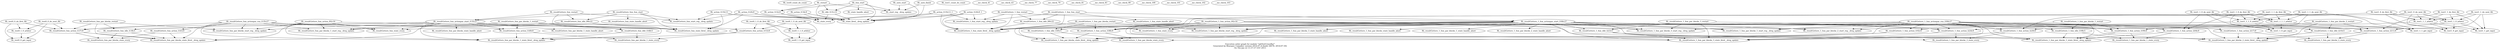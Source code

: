 strict digraph "execution order" {
RL_test0_count_do_count [shape=ellipse];
RL_test0_0_get_input [shape=ellipse];
RL_test0_0_do_first_flit [shape=ellipse];
RL_test0_0_do_next_flit [shape=ellipse];
RL_test0_1_0_arbiter [shape=ellipse];
RL_test0_1_0_get_input [shape=ellipse];
RL_test0_1_0_do_first_flit [shape=ellipse];
RL_test0_1_0_do_next_flit [shape=ellipse];
RL_test0_1_1_0_arbiter [shape=ellipse];
RL_test1_count_do_count [shape=ellipse];
RL_test1_0_get_input [shape=ellipse];
RL_test1_0_do_first_flit [shape=ellipse];
RL_test1_0_do_next_flit [shape=ellipse];
RL_test1_1_get_input [shape=ellipse];
RL_test1_1_do_first_flit [shape=ellipse];
RL_test1_1_do_next_flit [shape=ellipse];
RL_test1_1_0_arbiter [shape=ellipse];
RL_test1_1_1_arbiter [shape=ellipse];
RL_test1_1_0_get_input [shape=ellipse];
RL_test1_1_0_do_first_flit [shape=ellipse];
RL_test1_1_0_do_next_flit [shape=ellipse];
RL_test1_1_1_get_input [shape=ellipse];
RL_test1_1_1_do_first_flit [shape=ellipse];
RL_test1_1_1_do_next_flit [shape=ellipse];
RL_test1_1_1_0_arbiter [shape=ellipse];
RL_test1_1_1_1_arbiter [shape=ellipse];
RL_resultGetters_fsm_start_reg__dreg_update [shape=ellipse];
RL_resultGetters_fsm_state_handle_abort [shape=ellipse];
RL_resultGetters_fsm_state_fired__dreg_update [shape=ellipse];
RL_resultGetters_fsm_state_every [shape=ellipse];
RL_resultGetters_fsm_par_blocks_start_reg__dreg_update [shape=ellipse];
RL_resultGetters_fsm_par_blocks_state_handle_abort [shape=ellipse];
RL_resultGetters_fsm_par_blocks_state_fired__dreg_update [shape=ellipse];
RL_resultGetters_fsm_par_blocks_state_every [shape=ellipse];
RL_resultGetters_fsm_par_blocks_restart [shape=ellipse];
RL_resultGetters_fsm_par_blocks_1_start_reg__dreg_update [shape=ellipse];
RL_resultGetters_fsm_par_blocks_1_state_handle_abort [shape=ellipse];
RL_resultGetters_fsm_par_blocks_1_state_fired__dreg_update [shape=ellipse];
RL_resultGetters_fsm_par_blocks_1_state_every [shape=ellipse];
RL_resultGetters_fsm_par_blocks_1_restart [shape=ellipse];
RL_resultGetters_fsm_restart [shape=ellipse];
RL_resultGetters_fsm_action_l149c9 [shape=ellipse];
RL_resultGetters_fsm_action_l153c9 [shape=ellipse];
RL_resultGetters_fsm_action_l137c9 [shape=ellipse];
RL_resultGetters_fsm_action_l143c9 [shape=ellipse];
RL_resultGetters_fsm_actionpar_start_l135c27 [shape=ellipse];
RL_resultGetters_fsm_action_l92c16 [shape=ellipse];
RL_resultGetters_fsm_actionpar_run_l135c27 [shape=ellipse];
RL_resultGetters_fsm_idle_l90c22 [shape=ellipse];
RL_resultGetters_fsm_idle_l148c5 [shape=ellipse];
RL_resultGetters_fsm_idle_l136c5 [shape=ellipse];
RL_resultGetters_fsm_fsm_start [shape=ellipse];
RL_resultGetters_1_fsm_start_reg__dreg_update [shape=ellipse];
RL_resultGetters_1_fsm_state_handle_abort [shape=ellipse];
RL_resultGetters_1_fsm_state_fired__dreg_update [shape=ellipse];
RL_resultGetters_1_fsm_state_every [shape=ellipse];
RL_resultGetters_1_fsm_par_blocks_start_reg__dreg_update [shape=ellipse];
RL_resultGetters_1_fsm_par_blocks_state_handle_abort [shape=ellipse];
RL_resultGetters_1_fsm_par_blocks_state_fired__dreg_update [shape=ellipse];
RL_resultGetters_1_fsm_par_blocks_state_every [shape=ellipse];
RL_resultGetters_1_fsm_par_blocks_restart [shape=ellipse];
RL_resultGetters_1_fsm_par_blocks_1_start_reg__dreg_update [shape=ellipse];
RL_resultGetters_1_fsm_par_blocks_1_state_handle_abort [shape=ellipse];
RL_resultGetters_1_fsm_par_blocks_1_state_fired__dreg_update [shape=ellipse];
RL_resultGetters_1_fsm_par_blocks_1_state_every [shape=ellipse];
RL_resultGetters_1_fsm_par_blocks_1_restart [shape=ellipse];
RL_resultGetters_1_fsm_par_blocks_2_start_reg__dreg_update [shape=ellipse];
RL_resultGetters_1_fsm_par_blocks_2_state_handle_abort [shape=ellipse];
RL_resultGetters_1_fsm_par_blocks_2_state_fired__dreg_update [shape=ellipse];
RL_resultGetters_1_fsm_par_blocks_2_state_every [shape=ellipse];
RL_resultGetters_1_fsm_par_blocks_2_restart [shape=ellipse];
RL_resultGetters_1_fsm_par_blocks_3_start_reg__dreg_update [shape=ellipse];
RL_resultGetters_1_fsm_par_blocks_3_state_handle_abort [shape=ellipse];
RL_resultGetters_1_fsm_par_blocks_3_state_fired__dreg_update [shape=ellipse];
RL_resultGetters_1_fsm_par_blocks_3_state_every [shape=ellipse];
RL_resultGetters_1_fsm_par_blocks_3_restart [shape=ellipse];
RL_resultGetters_1_fsm_restart [shape=ellipse];
RL_resultGetters_1_fsm_action_l224c9 [shape=ellipse];
RL_resultGetters_1_fsm_action_l229c9 [shape=ellipse];
RL_resultGetters_1_fsm_action_l211c9 [shape=ellipse];
RL_resultGetters_1_fsm_action_l217c9 [shape=ellipse];
RL_resultGetters_1_fsm_action_l199c9 [shape=ellipse];
RL_resultGetters_1_fsm_action_l204c9 [shape=ellipse];
RL_resultGetters_1_fsm_action_l186c9 [shape=ellipse];
RL_resultGetters_1_fsm_action_l192c9 [shape=ellipse];
RL_resultGetters_1_fsm_actionpar_start_l184c27 [shape=ellipse];
RL_resultGetters_1_fsm_action_l92c16 [shape=ellipse];
RL_resultGetters_1_fsm_actionpar_run_l184c27 [shape=ellipse];
RL_resultGetters_1_fsm_idle_l90c22 [shape=ellipse];
RL_resultGetters_1_fsm_idle_l223c5 [shape=ellipse];
RL_resultGetters_1_fsm_idle_l210c5 [shape=ellipse];
RL_resultGetters_1_fsm_idle_l198c5 [shape=ellipse];
RL_resultGetters_1_fsm_idle_l185c5 [shape=ellipse];
RL_resultGetters_1_fsm_fsm_start [shape=ellipse];
RL_start_reg__dreg_update [shape=ellipse];
RL_state_handle_abort [shape=ellipse];
RL_state_fired__dreg_update [shape=ellipse];
RL_state_every [shape=ellipse];
RL_restart [shape=ellipse];
RL_action_l132c9 [shape=ellipse];
RL_action_l119c13 [shape=ellipse];
RL_action_l120c9 [shape=ellipse];
RL_action_l119c13_1 [shape=ellipse];
RL_action_l120c9_1 [shape=ellipse];
RL_action_l134c9 [shape=ellipse];
RL_idle_l131c15 [shape=ellipse];
RL_fsm_start [shape=ellipse];
RL_auto_start [shape=ellipse];
RL_auto_finish [shape=ellipse];
__me_check_41 [shape=ellipse];
__me_check_43 [shape=ellipse];
__me_check_77 [shape=ellipse];
__me_check_79 [shape=ellipse];
__me_check_81 [shape=ellipse];
__me_check_83 [shape=ellipse];
__me_check_99 [shape=ellipse];
__me_check_100 [shape=ellipse];
__me_check_101 [shape=ellipse];
__me_check_102 [shape=ellipse];
__me_check_103 [shape=ellipse];
RL_resultGetters_fsm_actionpar_start_l135c27->RL_resultGetters_fsm_action_l149c9;
RL_resultGetters_fsm_par_blocks_1_restart->RL_resultGetters_fsm_action_l149c9;
RL_resultGetters_fsm_actionpar_run_l135c27->RL_resultGetters_fsm_action_l149c9;
RL_test0_1_0_do_first_flit->RL_resultGetters_fsm_action_l153c9;
RL_test0_1_0_do_next_flit->RL_resultGetters_fsm_action_l153c9;
RL_resultGetters_fsm_actionpar_run_l135c27->RL_resultGetters_fsm_action_l153c9;
RL_resultGetters_fsm_actionpar_start_l135c27->RL_resultGetters_fsm_action_l137c9;
RL_test0_0_do_first_flit->RL_resultGetters_fsm_action_l137c9;
RL_test0_0_do_next_flit->RL_resultGetters_fsm_action_l137c9;
RL_resultGetters_fsm_par_blocks_restart->RL_resultGetters_fsm_action_l137c9;
RL_resultGetters_fsm_actionpar_run_l135c27->RL_resultGetters_fsm_action_l137c9;
RL_resultGetters_fsm_actionpar_run_l135c27->RL_resultGetters_fsm_action_l143c9;
RL_resultGetters_fsm_restart->RL_resultGetters_fsm_actionpar_start_l135c27;
RL_resultGetters_fsm_fsm_start->RL_resultGetters_fsm_actionpar_start_l135c27;
RL_resultGetters_1_fsm_actionpar_start_l184c27->RL_resultGetters_1_fsm_action_l224c9;
RL_test1_1_1_arbiter->RL_resultGetters_1_fsm_action_l224c9;
RL_resultGetters_1_fsm_par_blocks_3_restart->RL_resultGetters_1_fsm_action_l224c9;
RL_resultGetters_1_fsm_actionpar_run_l184c27->RL_resultGetters_1_fsm_action_l224c9;
RL_test1_1_1_do_first_flit->RL_resultGetters_1_fsm_action_l229c9;
RL_test1_1_1_do_next_flit->RL_resultGetters_1_fsm_action_l229c9;
RL_resultGetters_1_fsm_actionpar_run_l184c27->RL_resultGetters_1_fsm_action_l229c9;
RL_resultGetters_1_fsm_actionpar_start_l184c27->RL_resultGetters_1_fsm_action_l211c9;
RL_test1_1_do_first_flit->RL_resultGetters_1_fsm_action_l211c9;
RL_test1_1_do_next_flit->RL_resultGetters_1_fsm_action_l211c9;
RL_resultGetters_1_fsm_par_blocks_2_restart->RL_resultGetters_1_fsm_action_l211c9;
RL_resultGetters_1_fsm_actionpar_run_l184c27->RL_resultGetters_1_fsm_action_l211c9;
RL_resultGetters_1_fsm_actionpar_run_l184c27->RL_resultGetters_1_fsm_action_l217c9;
RL_resultGetters_1_fsm_actionpar_start_l184c27->RL_resultGetters_1_fsm_action_l199c9;
RL_test1_1_0_arbiter->RL_resultGetters_1_fsm_action_l199c9;
RL_resultGetters_1_fsm_par_blocks_1_restart->RL_resultGetters_1_fsm_action_l199c9;
RL_resultGetters_1_fsm_actionpar_run_l184c27->RL_resultGetters_1_fsm_action_l199c9;
RL_test1_1_0_do_first_flit->RL_resultGetters_1_fsm_action_l204c9;
RL_test1_1_0_do_next_flit->RL_resultGetters_1_fsm_action_l204c9;
RL_resultGetters_1_fsm_actionpar_run_l184c27->RL_resultGetters_1_fsm_action_l204c9;
RL_resultGetters_1_fsm_actionpar_start_l184c27->RL_resultGetters_1_fsm_action_l186c9;
RL_test1_0_do_first_flit->RL_resultGetters_1_fsm_action_l186c9;
RL_test1_0_do_next_flit->RL_resultGetters_1_fsm_action_l186c9;
RL_resultGetters_1_fsm_par_blocks_restart->RL_resultGetters_1_fsm_action_l186c9;
RL_resultGetters_1_fsm_actionpar_run_l184c27->RL_resultGetters_1_fsm_action_l186c9;
RL_test1_1_1_0_arbiter->RL_resultGetters_1_fsm_action_l192c9;
RL_resultGetters_1_fsm_actionpar_run_l184c27->RL_resultGetters_1_fsm_action_l192c9;
RL_resultGetters_1_fsm_restart->RL_resultGetters_1_fsm_actionpar_start_l184c27;
RL_resultGetters_1_fsm_fsm_start->RL_resultGetters_1_fsm_actionpar_start_l184c27;
RL_restart->RL_action_l132c9;
RL_fsm_start->RL_action_l132c9;
RL_test0_0_do_first_flit->RL_test0_0_get_input;
RL_test0_0_do_next_flit->RL_test0_0_get_input;
RL_test0_1_0_arbiter->RL_test0_0_get_input;
RL_test0_0_do_first_flit->RL_test0_1_0_arbiter;
RL_test0_0_do_next_flit->RL_test0_1_0_arbiter;
RL_test0_1_0_do_first_flit->RL_test0_1_0_get_input;
RL_test0_1_0_do_next_flit->RL_test0_1_0_get_input;
RL_test0_1_1_0_arbiter->RL_test0_1_0_get_input;
RL_test0_1_0_do_first_flit->RL_test0_1_1_0_arbiter;
RL_test0_1_0_do_next_flit->RL_test0_1_1_0_arbiter;
RL_test1_0_do_first_flit->RL_test1_0_get_input;
RL_test1_0_do_next_flit->RL_test1_0_get_input;
RL_test1_1_0_arbiter->RL_test1_0_get_input;
RL_test1_1_1_arbiter->RL_test1_0_get_input;
RL_test1_1_do_first_flit->RL_test1_1_get_input;
RL_test1_1_do_next_flit->RL_test1_1_get_input;
RL_test1_1_0_arbiter->RL_test1_1_get_input;
RL_test1_1_1_arbiter->RL_test1_1_get_input;
RL_test1_0_do_first_flit->RL_test1_1_0_arbiter;
RL_test1_0_do_next_flit->RL_test1_1_0_arbiter;
RL_test1_1_do_first_flit->RL_test1_1_0_arbiter;
RL_test1_1_do_next_flit->RL_test1_1_0_arbiter;
RL_test1_0_do_first_flit->RL_test1_1_1_arbiter;
RL_test1_0_do_next_flit->RL_test1_1_1_arbiter;
RL_test1_1_do_first_flit->RL_test1_1_1_arbiter;
RL_test1_1_do_next_flit->RL_test1_1_1_arbiter;
RL_test1_1_0_do_first_flit->RL_test1_1_0_get_input;
RL_test1_1_0_do_next_flit->RL_test1_1_0_get_input;
RL_test1_1_1_0_arbiter->RL_test1_1_0_get_input;
RL_test1_1_1_1_arbiter->RL_test1_1_0_get_input;
RL_test1_1_1_do_first_flit->RL_test1_1_1_get_input;
RL_test1_1_1_do_next_flit->RL_test1_1_1_get_input;
RL_test1_1_1_0_arbiter->RL_test1_1_1_get_input;
RL_test1_1_1_1_arbiter->RL_test1_1_1_get_input;
RL_test1_1_0_do_first_flit->RL_test1_1_1_0_arbiter;
RL_test1_1_0_do_next_flit->RL_test1_1_1_0_arbiter;
RL_test1_1_1_do_first_flit->RL_test1_1_1_0_arbiter;
RL_test1_1_1_do_next_flit->RL_test1_1_1_0_arbiter;
RL_test1_1_0_do_first_flit->RL_test1_1_1_1_arbiter;
RL_test1_1_0_do_next_flit->RL_test1_1_1_1_arbiter;
RL_test1_1_1_do_first_flit->RL_test1_1_1_1_arbiter;
RL_test1_1_1_do_next_flit->RL_test1_1_1_1_arbiter;
RL_action_l119c13->RL_resultGetters_fsm_start_reg__dreg_update;
RL_action_l120c9->RL_resultGetters_fsm_start_reg__dreg_update;
RL_resultGetters_fsm_restart->RL_resultGetters_fsm_start_reg__dreg_update;
RL_resultGetters_fsm_fsm_start->RL_resultGetters_fsm_start_reg__dreg_update;
RL_resultGetters_fsm_fsm_start->RL_resultGetters_fsm_state_handle_abort;
RL_resultGetters_fsm_actionpar_start_l135c27->RL_resultGetters_fsm_state_fired__dreg_update;
RL_resultGetters_fsm_action_l92c16->RL_resultGetters_fsm_state_fired__dreg_update;
RL_action_l119c13->RL_resultGetters_fsm_state_fired__dreg_update;
RL_action_l120c9->RL_resultGetters_fsm_state_fired__dreg_update;
RL_resultGetters_fsm_restart->RL_resultGetters_fsm_state_fired__dreg_update;
RL_resultGetters_fsm_actionpar_run_l135c27->RL_resultGetters_fsm_state_fired__dreg_update;
RL_resultGetters_fsm_idle_l90c22->RL_resultGetters_fsm_state_fired__dreg_update;
RL_resultGetters_fsm_fsm_start->RL_resultGetters_fsm_state_fired__dreg_update;
RL_resultGetters_fsm_actionpar_start_l135c27->RL_resultGetters_fsm_state_every;
RL_resultGetters_fsm_action_l92c16->RL_resultGetters_fsm_state_every;
RL_resultGetters_fsm_actionpar_run_l135c27->RL_resultGetters_fsm_state_every;
RL_resultGetters_fsm_idle_l90c22->RL_resultGetters_fsm_state_every;
RL_resultGetters_fsm_actionpar_start_l135c27->RL_resultGetters_fsm_par_blocks_start_reg__dreg_update;
RL_resultGetters_fsm_action_l92c16->RL_resultGetters_fsm_par_blocks_start_reg__dreg_update;
RL_resultGetters_fsm_par_blocks_restart->RL_resultGetters_fsm_par_blocks_start_reg__dreg_update;
RL_resultGetters_fsm_actionpar_run_l135c27->RL_resultGetters_fsm_par_blocks_start_reg__dreg_update;
RL_resultGetters_fsm_actionpar_start_l135c27->RL_resultGetters_fsm_par_blocks_state_handle_abort;
RL_resultGetters_fsm_action_l137c9->RL_resultGetters_fsm_par_blocks_state_fired__dreg_update;
RL_resultGetters_fsm_action_l143c9->RL_resultGetters_fsm_par_blocks_state_fired__dreg_update;
RL_resultGetters_fsm_actionpar_start_l135c27->RL_resultGetters_fsm_par_blocks_state_fired__dreg_update;
RL_resultGetters_fsm_action_l92c16->RL_resultGetters_fsm_par_blocks_state_fired__dreg_update;
RL_resultGetters_fsm_par_blocks_restart->RL_resultGetters_fsm_par_blocks_state_fired__dreg_update;
RL_resultGetters_fsm_actionpar_run_l135c27->RL_resultGetters_fsm_par_blocks_state_fired__dreg_update;
RL_resultGetters_fsm_idle_l136c5->RL_resultGetters_fsm_par_blocks_state_fired__dreg_update;
RL_resultGetters_fsm_action_l137c9->RL_resultGetters_fsm_par_blocks_state_every;
RL_resultGetters_fsm_action_l143c9->RL_resultGetters_fsm_par_blocks_state_every;
RL_resultGetters_fsm_idle_l136c5->RL_resultGetters_fsm_par_blocks_state_every;
RL_resultGetters_fsm_actionpar_start_l135c27->RL_resultGetters_fsm_par_blocks_1_start_reg__dreg_update;
RL_resultGetters_fsm_action_l92c16->RL_resultGetters_fsm_par_blocks_1_start_reg__dreg_update;
RL_resultGetters_fsm_par_blocks_1_restart->RL_resultGetters_fsm_par_blocks_1_start_reg__dreg_update;
RL_resultGetters_fsm_actionpar_run_l135c27->RL_resultGetters_fsm_par_blocks_1_start_reg__dreg_update;
RL_resultGetters_fsm_actionpar_start_l135c27->RL_resultGetters_fsm_par_blocks_1_state_handle_abort;
RL_resultGetters_fsm_action_l149c9->RL_resultGetters_fsm_par_blocks_1_state_fired__dreg_update;
RL_resultGetters_fsm_action_l153c9->RL_resultGetters_fsm_par_blocks_1_state_fired__dreg_update;
RL_resultGetters_fsm_actionpar_start_l135c27->RL_resultGetters_fsm_par_blocks_1_state_fired__dreg_update;
RL_resultGetters_fsm_action_l92c16->RL_resultGetters_fsm_par_blocks_1_state_fired__dreg_update;
RL_resultGetters_fsm_par_blocks_1_restart->RL_resultGetters_fsm_par_blocks_1_state_fired__dreg_update;
RL_resultGetters_fsm_actionpar_run_l135c27->RL_resultGetters_fsm_par_blocks_1_state_fired__dreg_update;
RL_resultGetters_fsm_idle_l148c5->RL_resultGetters_fsm_par_blocks_1_state_fired__dreg_update;
RL_resultGetters_fsm_action_l149c9->RL_resultGetters_fsm_par_blocks_1_state_every;
RL_resultGetters_fsm_action_l153c9->RL_resultGetters_fsm_par_blocks_1_state_every;
RL_resultGetters_fsm_idle_l148c5->RL_resultGetters_fsm_par_blocks_1_state_every;
RL_resultGetters_fsm_restart->RL_resultGetters_fsm_idle_l90c22;
RL_resultGetters_fsm_fsm_start->RL_resultGetters_fsm_idle_l90c22;
RL_resultGetters_fsm_actionpar_start_l135c27->RL_resultGetters_fsm_idle_l148c5;
RL_resultGetters_fsm_par_blocks_1_restart->RL_resultGetters_fsm_idle_l148c5;
RL_resultGetters_fsm_actionpar_start_l135c27->RL_resultGetters_fsm_idle_l136c5;
RL_resultGetters_fsm_par_blocks_restart->RL_resultGetters_fsm_idle_l136c5;
RL_action_l119c13_1->RL_resultGetters_1_fsm_start_reg__dreg_update;
RL_action_l120c9_1->RL_resultGetters_1_fsm_start_reg__dreg_update;
RL_resultGetters_1_fsm_restart->RL_resultGetters_1_fsm_start_reg__dreg_update;
RL_resultGetters_1_fsm_fsm_start->RL_resultGetters_1_fsm_start_reg__dreg_update;
RL_resultGetters_1_fsm_fsm_start->RL_resultGetters_1_fsm_state_handle_abort;
RL_resultGetters_1_fsm_actionpar_start_l184c27->RL_resultGetters_1_fsm_state_fired__dreg_update;
RL_resultGetters_1_fsm_action_l92c16->RL_resultGetters_1_fsm_state_fired__dreg_update;
RL_action_l119c13_1->RL_resultGetters_1_fsm_state_fired__dreg_update;
RL_action_l120c9_1->RL_resultGetters_1_fsm_state_fired__dreg_update;
RL_resultGetters_1_fsm_restart->RL_resultGetters_1_fsm_state_fired__dreg_update;
RL_resultGetters_1_fsm_actionpar_run_l184c27->RL_resultGetters_1_fsm_state_fired__dreg_update;
RL_resultGetters_1_fsm_idle_l90c22->RL_resultGetters_1_fsm_state_fired__dreg_update;
RL_resultGetters_1_fsm_fsm_start->RL_resultGetters_1_fsm_state_fired__dreg_update;
RL_resultGetters_1_fsm_actionpar_start_l184c27->RL_resultGetters_1_fsm_state_every;
RL_resultGetters_1_fsm_action_l92c16->RL_resultGetters_1_fsm_state_every;
RL_resultGetters_1_fsm_actionpar_run_l184c27->RL_resultGetters_1_fsm_state_every;
RL_resultGetters_1_fsm_idle_l90c22->RL_resultGetters_1_fsm_state_every;
RL_resultGetters_1_fsm_actionpar_start_l184c27->RL_resultGetters_1_fsm_par_blocks_start_reg__dreg_update;
RL_resultGetters_1_fsm_action_l92c16->RL_resultGetters_1_fsm_par_blocks_start_reg__dreg_update;
RL_resultGetters_1_fsm_par_blocks_restart->RL_resultGetters_1_fsm_par_blocks_start_reg__dreg_update;
RL_resultGetters_1_fsm_actionpar_run_l184c27->RL_resultGetters_1_fsm_par_blocks_start_reg__dreg_update;
RL_resultGetters_1_fsm_actionpar_start_l184c27->RL_resultGetters_1_fsm_par_blocks_state_handle_abort;
RL_resultGetters_1_fsm_action_l186c9->RL_resultGetters_1_fsm_par_blocks_state_fired__dreg_update;
RL_resultGetters_1_fsm_action_l192c9->RL_resultGetters_1_fsm_par_blocks_state_fired__dreg_update;
RL_resultGetters_1_fsm_actionpar_start_l184c27->RL_resultGetters_1_fsm_par_blocks_state_fired__dreg_update;
RL_resultGetters_1_fsm_action_l92c16->RL_resultGetters_1_fsm_par_blocks_state_fired__dreg_update;
RL_resultGetters_1_fsm_par_blocks_restart->RL_resultGetters_1_fsm_par_blocks_state_fired__dreg_update;
RL_resultGetters_1_fsm_actionpar_run_l184c27->RL_resultGetters_1_fsm_par_blocks_state_fired__dreg_update;
RL_resultGetters_1_fsm_idle_l185c5->RL_resultGetters_1_fsm_par_blocks_state_fired__dreg_update;
RL_resultGetters_1_fsm_action_l186c9->RL_resultGetters_1_fsm_par_blocks_state_every;
RL_resultGetters_1_fsm_action_l192c9->RL_resultGetters_1_fsm_par_blocks_state_every;
RL_resultGetters_1_fsm_idle_l185c5->RL_resultGetters_1_fsm_par_blocks_state_every;
RL_resultGetters_1_fsm_actionpar_start_l184c27->RL_resultGetters_1_fsm_par_blocks_1_start_reg__dreg_update;
RL_resultGetters_1_fsm_action_l92c16->RL_resultGetters_1_fsm_par_blocks_1_start_reg__dreg_update;
RL_resultGetters_1_fsm_par_blocks_1_restart->RL_resultGetters_1_fsm_par_blocks_1_start_reg__dreg_update;
RL_resultGetters_1_fsm_actionpar_run_l184c27->RL_resultGetters_1_fsm_par_blocks_1_start_reg__dreg_update;
RL_resultGetters_1_fsm_actionpar_start_l184c27->RL_resultGetters_1_fsm_par_blocks_1_state_handle_abort;
RL_resultGetters_1_fsm_action_l199c9->RL_resultGetters_1_fsm_par_blocks_1_state_fired__dreg_update;
RL_resultGetters_1_fsm_action_l204c9->RL_resultGetters_1_fsm_par_blocks_1_state_fired__dreg_update;
RL_resultGetters_1_fsm_actionpar_start_l184c27->RL_resultGetters_1_fsm_par_blocks_1_state_fired__dreg_update;
RL_resultGetters_1_fsm_action_l92c16->RL_resultGetters_1_fsm_par_blocks_1_state_fired__dreg_update;
RL_resultGetters_1_fsm_par_blocks_1_restart->RL_resultGetters_1_fsm_par_blocks_1_state_fired__dreg_update;
RL_resultGetters_1_fsm_actionpar_run_l184c27->RL_resultGetters_1_fsm_par_blocks_1_state_fired__dreg_update;
RL_resultGetters_1_fsm_idle_l198c5->RL_resultGetters_1_fsm_par_blocks_1_state_fired__dreg_update;
RL_resultGetters_1_fsm_action_l199c9->RL_resultGetters_1_fsm_par_blocks_1_state_every;
RL_resultGetters_1_fsm_action_l204c9->RL_resultGetters_1_fsm_par_blocks_1_state_every;
RL_resultGetters_1_fsm_idle_l198c5->RL_resultGetters_1_fsm_par_blocks_1_state_every;
RL_resultGetters_1_fsm_actionpar_start_l184c27->RL_resultGetters_1_fsm_par_blocks_2_start_reg__dreg_update;
RL_resultGetters_1_fsm_action_l92c16->RL_resultGetters_1_fsm_par_blocks_2_start_reg__dreg_update;
RL_resultGetters_1_fsm_par_blocks_2_restart->RL_resultGetters_1_fsm_par_blocks_2_start_reg__dreg_update;
RL_resultGetters_1_fsm_actionpar_run_l184c27->RL_resultGetters_1_fsm_par_blocks_2_start_reg__dreg_update;
RL_resultGetters_1_fsm_actionpar_start_l184c27->RL_resultGetters_1_fsm_par_blocks_2_state_handle_abort;
RL_resultGetters_1_fsm_action_l211c9->RL_resultGetters_1_fsm_par_blocks_2_state_fired__dreg_update;
RL_resultGetters_1_fsm_action_l217c9->RL_resultGetters_1_fsm_par_blocks_2_state_fired__dreg_update;
RL_resultGetters_1_fsm_actionpar_start_l184c27->RL_resultGetters_1_fsm_par_blocks_2_state_fired__dreg_update;
RL_resultGetters_1_fsm_action_l92c16->RL_resultGetters_1_fsm_par_blocks_2_state_fired__dreg_update;
RL_resultGetters_1_fsm_par_blocks_2_restart->RL_resultGetters_1_fsm_par_blocks_2_state_fired__dreg_update;
RL_resultGetters_1_fsm_actionpar_run_l184c27->RL_resultGetters_1_fsm_par_blocks_2_state_fired__dreg_update;
RL_resultGetters_1_fsm_idle_l210c5->RL_resultGetters_1_fsm_par_blocks_2_state_fired__dreg_update;
RL_resultGetters_1_fsm_action_l211c9->RL_resultGetters_1_fsm_par_blocks_2_state_every;
RL_resultGetters_1_fsm_action_l217c9->RL_resultGetters_1_fsm_par_blocks_2_state_every;
RL_resultGetters_1_fsm_idle_l210c5->RL_resultGetters_1_fsm_par_blocks_2_state_every;
RL_resultGetters_1_fsm_actionpar_start_l184c27->RL_resultGetters_1_fsm_par_blocks_3_start_reg__dreg_update;
RL_resultGetters_1_fsm_action_l92c16->RL_resultGetters_1_fsm_par_blocks_3_start_reg__dreg_update;
RL_resultGetters_1_fsm_par_blocks_3_restart->RL_resultGetters_1_fsm_par_blocks_3_start_reg__dreg_update;
RL_resultGetters_1_fsm_actionpar_run_l184c27->RL_resultGetters_1_fsm_par_blocks_3_start_reg__dreg_update;
RL_resultGetters_1_fsm_actionpar_start_l184c27->RL_resultGetters_1_fsm_par_blocks_3_state_handle_abort;
RL_resultGetters_1_fsm_action_l224c9->RL_resultGetters_1_fsm_par_blocks_3_state_fired__dreg_update;
RL_resultGetters_1_fsm_action_l229c9->RL_resultGetters_1_fsm_par_blocks_3_state_fired__dreg_update;
RL_resultGetters_1_fsm_actionpar_start_l184c27->RL_resultGetters_1_fsm_par_blocks_3_state_fired__dreg_update;
RL_resultGetters_1_fsm_action_l92c16->RL_resultGetters_1_fsm_par_blocks_3_state_fired__dreg_update;
RL_resultGetters_1_fsm_par_blocks_3_restart->RL_resultGetters_1_fsm_par_blocks_3_state_fired__dreg_update;
RL_resultGetters_1_fsm_actionpar_run_l184c27->RL_resultGetters_1_fsm_par_blocks_3_state_fired__dreg_update;
RL_resultGetters_1_fsm_idle_l223c5->RL_resultGetters_1_fsm_par_blocks_3_state_fired__dreg_update;
RL_resultGetters_1_fsm_action_l224c9->RL_resultGetters_1_fsm_par_blocks_3_state_every;
RL_resultGetters_1_fsm_action_l229c9->RL_resultGetters_1_fsm_par_blocks_3_state_every;
RL_resultGetters_1_fsm_idle_l223c5->RL_resultGetters_1_fsm_par_blocks_3_state_every;
RL_resultGetters_1_fsm_restart->RL_resultGetters_1_fsm_idle_l90c22;
RL_resultGetters_1_fsm_fsm_start->RL_resultGetters_1_fsm_idle_l90c22;
RL_resultGetters_1_fsm_actionpar_start_l184c27->RL_resultGetters_1_fsm_idle_l223c5;
RL_resultGetters_1_fsm_par_blocks_3_restart->RL_resultGetters_1_fsm_idle_l223c5;
RL_resultGetters_1_fsm_actionpar_start_l184c27->RL_resultGetters_1_fsm_idle_l210c5;
RL_resultGetters_1_fsm_par_blocks_2_restart->RL_resultGetters_1_fsm_idle_l210c5;
RL_resultGetters_1_fsm_actionpar_start_l184c27->RL_resultGetters_1_fsm_idle_l198c5;
RL_resultGetters_1_fsm_par_blocks_1_restart->RL_resultGetters_1_fsm_idle_l198c5;
RL_resultGetters_1_fsm_actionpar_start_l184c27->RL_resultGetters_1_fsm_idle_l185c5;
RL_resultGetters_1_fsm_par_blocks_restart->RL_resultGetters_1_fsm_idle_l185c5;
RL_restart->RL_start_reg__dreg_update;
RL_fsm_start->RL_start_reg__dreg_update;
RL_auto_start->RL_start_reg__dreg_update;
RL_auto_finish->RL_start_reg__dreg_update;
RL_fsm_start->RL_state_handle_abort;
RL_action_l132c9->RL_state_fired__dreg_update;
RL_action_l119c13->RL_state_fired__dreg_update;
RL_action_l120c9->RL_state_fired__dreg_update;
RL_action_l119c13_1->RL_state_fired__dreg_update;
RL_action_l120c9_1->RL_state_fired__dreg_update;
RL_action_l134c9->RL_state_fired__dreg_update;
RL_restart->RL_state_fired__dreg_update;
RL_idle_l131c15->RL_state_fired__dreg_update;
RL_fsm_start->RL_state_fired__dreg_update;
RL_auto_start->RL_state_fired__dreg_update;
RL_auto_finish->RL_state_fired__dreg_update;
RL_action_l132c9->RL_state_every;
RL_action_l119c13->RL_state_every;
RL_action_l120c9->RL_state_every;
RL_action_l119c13_1->RL_state_every;
RL_action_l120c9_1->RL_state_every;
RL_action_l134c9->RL_state_every;
RL_idle_l131c15->RL_state_every;
RL_restart->RL_idle_l131c15;
RL_fsm_start->RL_idle_l131c15;
label="Execution order graph for module \"mkTestCrossBar\"\nGenerated by Bluespec Compiler, version 2014.07.A (build 34078, 2014-07-30)\nOn Thu Jan 22 11:57:37 EST 2015"
}
